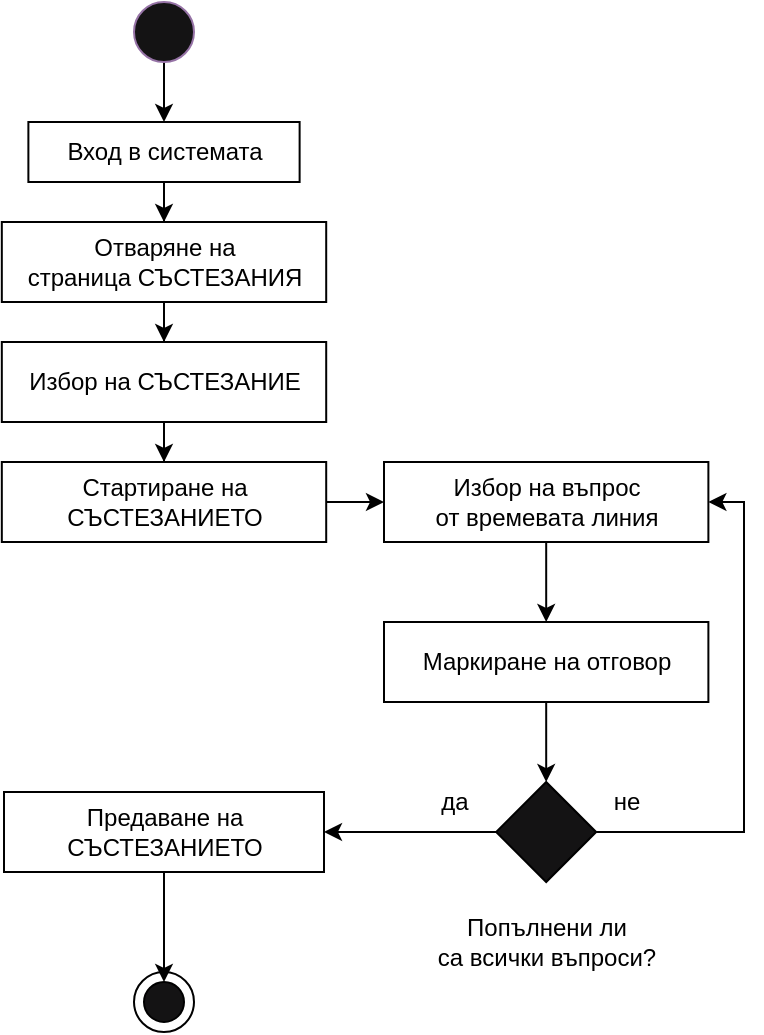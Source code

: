 <mxfile version="21.5.0" type="device">
  <diagram name="Page-1" id="dXCrmej_SELilW4q_A5O">
    <mxGraphModel dx="1434" dy="836" grid="1" gridSize="10" guides="1" tooltips="1" connect="1" arrows="1" fold="1" page="1" pageScale="1" pageWidth="850" pageHeight="1100" math="0" shadow="0">
      <root>
        <mxCell id="0" />
        <mxCell id="1" parent="0" />
        <mxCell id="Dqj2xxhlHjJNIsNR0y4L-1" style="edgeStyle=orthogonalEdgeStyle;rounded=0;orthogonalLoop=1;jettySize=auto;html=1;" parent="1" source="Dqj2xxhlHjJNIsNR0y4L-2" target="Dqj2xxhlHjJNIsNR0y4L-4" edge="1">
          <mxGeometry relative="1" as="geometry" />
        </mxCell>
        <mxCell id="Dqj2xxhlHjJNIsNR0y4L-2" value="" style="ellipse;html=1;fillColor=#141314;strokeColor=#9673a6;" parent="1" vertex="1">
          <mxGeometry x="225" y="160" width="30" height="30" as="geometry" />
        </mxCell>
        <mxCell id="Dqj2xxhlHjJNIsNR0y4L-3" style="edgeStyle=orthogonalEdgeStyle;rounded=0;orthogonalLoop=1;jettySize=auto;html=1;" parent="1" source="Dqj2xxhlHjJNIsNR0y4L-4" target="Dqj2xxhlHjJNIsNR0y4L-6" edge="1">
          <mxGeometry relative="1" as="geometry" />
        </mxCell>
        <mxCell id="Dqj2xxhlHjJNIsNR0y4L-4" value="Вход в системата" style="html=1;dashed=0;whitespace=wrap;" parent="1" vertex="1">
          <mxGeometry x="172.19" y="220" width="135.62" height="30" as="geometry" />
        </mxCell>
        <mxCell id="Dqj2xxhlHjJNIsNR0y4L-5" style="edgeStyle=orthogonalEdgeStyle;rounded=0;orthogonalLoop=1;jettySize=auto;html=1;" parent="1" source="Dqj2xxhlHjJNIsNR0y4L-6" target="Dqj2xxhlHjJNIsNR0y4L-8" edge="1">
          <mxGeometry relative="1" as="geometry" />
        </mxCell>
        <mxCell id="Dqj2xxhlHjJNIsNR0y4L-6" value="Отваряне на&lt;br&gt;страница СЪСТЕЗАНИЯ" style="html=1;dashed=0;whitespace=wrap;" parent="1" vertex="1">
          <mxGeometry x="158.91" y="270" width="162.19" height="40" as="geometry" />
        </mxCell>
        <mxCell id="Dqj2xxhlHjJNIsNR0y4L-30" style="edgeStyle=orthogonalEdgeStyle;rounded=0;orthogonalLoop=1;jettySize=auto;html=1;" parent="1" source="Dqj2xxhlHjJNIsNR0y4L-8" target="Dqj2xxhlHjJNIsNR0y4L-16" edge="1">
          <mxGeometry relative="1" as="geometry" />
        </mxCell>
        <mxCell id="Dqj2xxhlHjJNIsNR0y4L-8" value="Избор на СЪСТЕЗАНИЕ" style="html=1;dashed=0;whitespace=wrap;" parent="1" vertex="1">
          <mxGeometry x="158.91" y="330" width="162.19" height="40" as="geometry" />
        </mxCell>
        <mxCell id="Dqj2xxhlHjJNIsNR0y4L-13" value="" style="ellipse;whiteSpace=wrap;html=1;aspect=fixed;" parent="1" vertex="1">
          <mxGeometry x="225.0" y="645" width="30" height="30" as="geometry" />
        </mxCell>
        <mxCell id="Dqj2xxhlHjJNIsNR0y4L-14" value="" style="ellipse;whiteSpace=wrap;html=1;aspect=fixed;fillColor=#141314;" parent="1" vertex="1">
          <mxGeometry x="230.0" y="650" width="20" height="20" as="geometry" />
        </mxCell>
        <mxCell id="Dqj2xxhlHjJNIsNR0y4L-15" style="edgeStyle=orthogonalEdgeStyle;rounded=0;orthogonalLoop=1;jettySize=auto;html=1;" parent="1" source="Dqj2xxhlHjJNIsNR0y4L-16" target="Dqj2xxhlHjJNIsNR0y4L-18" edge="1">
          <mxGeometry relative="1" as="geometry" />
        </mxCell>
        <mxCell id="Dqj2xxhlHjJNIsNR0y4L-16" value="Стартиране на &lt;br&gt;СЪСТЕЗАНИЕТО" style="html=1;dashed=0;whitespace=wrap;" parent="1" vertex="1">
          <mxGeometry x="158.91" y="390" width="162.19" height="40" as="geometry" />
        </mxCell>
        <mxCell id="Dqj2xxhlHjJNIsNR0y4L-17" style="edgeStyle=orthogonalEdgeStyle;rounded=0;orthogonalLoop=1;jettySize=auto;html=1;" parent="1" source="Dqj2xxhlHjJNIsNR0y4L-18" target="Dqj2xxhlHjJNIsNR0y4L-21" edge="1">
          <mxGeometry relative="1" as="geometry" />
        </mxCell>
        <mxCell id="Dqj2xxhlHjJNIsNR0y4L-18" value="Избор на въпрос&lt;br&gt;от времевата линия" style="html=1;dashed=0;whitespace=wrap;" parent="1" vertex="1">
          <mxGeometry x="350" y="390" width="162.19" height="40" as="geometry" />
        </mxCell>
        <mxCell id="Dqj2xxhlHjJNIsNR0y4L-19" style="edgeStyle=orthogonalEdgeStyle;rounded=0;orthogonalLoop=1;jettySize=auto;html=1;" parent="1" source="Dqj2xxhlHjJNIsNR0y4L-21" target="Dqj2xxhlHjJNIsNR0y4L-24" edge="1">
          <mxGeometry relative="1" as="geometry" />
        </mxCell>
        <mxCell id="Dqj2xxhlHjJNIsNR0y4L-21" value="Маркиране на отговор" style="html=1;dashed=0;whitespace=wrap;" parent="1" vertex="1">
          <mxGeometry x="350" y="470" width="162.19" height="40" as="geometry" />
        </mxCell>
        <mxCell id="Dqj2xxhlHjJNIsNR0y4L-22" style="edgeStyle=orthogonalEdgeStyle;rounded=0;orthogonalLoop=1;jettySize=auto;html=1;" parent="1" source="Dqj2xxhlHjJNIsNR0y4L-24" target="Dqj2xxhlHjJNIsNR0y4L-18" edge="1">
          <mxGeometry relative="1" as="geometry">
            <Array as="points">
              <mxPoint x="530" y="575" />
              <mxPoint x="530" y="410" />
            </Array>
          </mxGeometry>
        </mxCell>
        <mxCell id="Dqj2xxhlHjJNIsNR0y4L-23" style="edgeStyle=orthogonalEdgeStyle;rounded=0;orthogonalLoop=1;jettySize=auto;html=1;" parent="1" source="Dqj2xxhlHjJNIsNR0y4L-24" target="Dqj2xxhlHjJNIsNR0y4L-28" edge="1">
          <mxGeometry relative="1" as="geometry" />
        </mxCell>
        <mxCell id="Dqj2xxhlHjJNIsNR0y4L-24" value="" style="rhombus;whiteSpace=wrap;html=1;fillColor=#141314;" parent="1" vertex="1">
          <mxGeometry x="406.1" y="550" width="50" height="50" as="geometry" />
        </mxCell>
        <mxCell id="Dqj2xxhlHjJNIsNR0y4L-25" value="Попълнени ли &lt;br&gt;са всички въпроси?" style="text;html=1;align=center;verticalAlign=middle;resizable=0;points=[];autosize=1;strokeColor=none;fillColor=none;" parent="1" vertex="1">
          <mxGeometry x="371.1" y="615" width="120" height="30" as="geometry" />
        </mxCell>
        <mxCell id="Dqj2xxhlHjJNIsNR0y4L-26" value="не" style="text;html=1;align=center;verticalAlign=middle;resizable=0;points=[];autosize=1;strokeColor=none;fillColor=none;" parent="1" vertex="1">
          <mxGeometry x="456.1" y="550" width="30" height="20" as="geometry" />
        </mxCell>
        <mxCell id="Dqj2xxhlHjJNIsNR0y4L-27" style="edgeStyle=orthogonalEdgeStyle;rounded=0;orthogonalLoop=1;jettySize=auto;html=1;" parent="1" source="Dqj2xxhlHjJNIsNR0y4L-28" target="Dqj2xxhlHjJNIsNR0y4L-14" edge="1">
          <mxGeometry relative="1" as="geometry" />
        </mxCell>
        <mxCell id="Dqj2xxhlHjJNIsNR0y4L-28" value="Предаване на &lt;br&gt;СЪСТЕЗАНИЕТО" style="html=1;dashed=0;whitespace=wrap;" parent="1" vertex="1">
          <mxGeometry x="160" y="555" width="160" height="40" as="geometry" />
        </mxCell>
        <mxCell id="Dqj2xxhlHjJNIsNR0y4L-29" value="да" style="text;html=1;align=center;verticalAlign=middle;resizable=0;points=[];autosize=1;strokeColor=none;fillColor=none;" parent="1" vertex="1">
          <mxGeometry x="370" y="550" width="30" height="20" as="geometry" />
        </mxCell>
      </root>
    </mxGraphModel>
  </diagram>
</mxfile>
